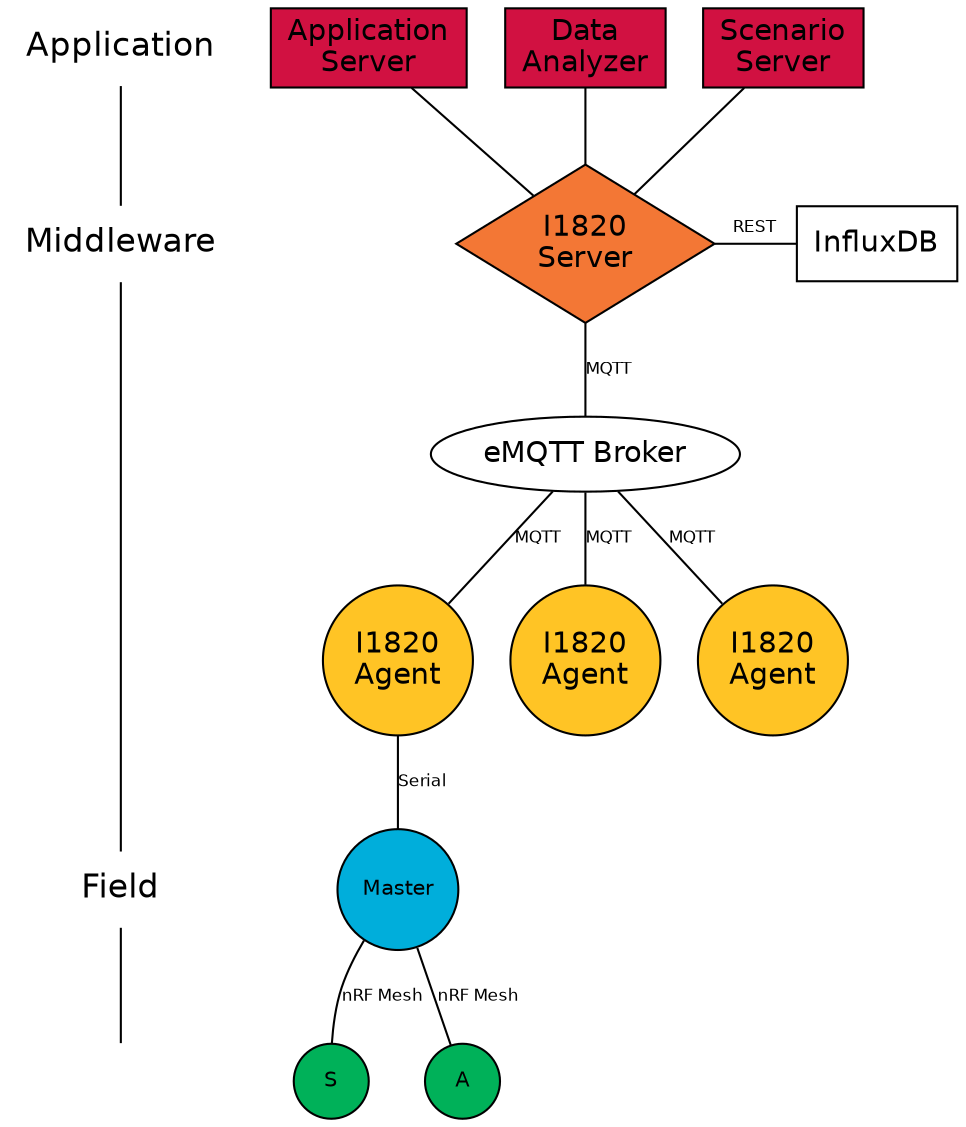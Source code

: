 graph architecture {
	graph [fontname = "helvetica"];
	node [fontname = "helvetica"];
	edge [fontname = "helvetica", fontsize=8];

	{
		node [shape=plaintext, fontsize=16];
		/* the layer-line graph */
		"Application" -- "Middleware" -- "Field" -- "";
	}

	{
		rank=same;
		"Middleware"; i1820; influx;
	}

	{
		rank=same;
		agent1; agent2; agent3;
	}

	{
		rank=same
		"Application"; aps; dan; scs;
	}

	{
		rank=same;
		"Field"; master;
	}

	aps -- i1820;
	dan -- i1820;
	scs -- i1820;
	i1820 -- influx [label="REST"]
	i1820 -- broker [label="MQTT"];
	broker -- agent1 [label="MQTT"];
	broker -- agent2 [label="MQTT"];
	broker -- agent3 [label="MQTT"];
	agent1 -- master [label="Serial"];
	master -- ts [label="nRF Mesh"];
	master -- ta [label="nRF Mesh"];

	aps [shape=box, label="Application\nServer", fillcolor="#d11141", style=filled];
	dan [shape=box, label="Data\nAnalyzer", fillcolor="#d11141", style=filled];
	scs [shape=box, label="Scenario\nServer", fillcolor="#d11141", style=filled];
	i1820 [shape=diamond, label="I1820\nServer", fillcolor="#f37735", style=filled, width=1.2];
	influx [shape=box, label="InfluxDB"];
	broker [shape=ellipse, label="eMQTT Broker"];
	agent1 [shape=circle, label="I1820\nAgent", fillcolor="#ffc425", style=filled, width=1];
	agent2 [shape=circle, label="I1820\nAgent", fillcolor="#ffc425", style=filled, width=1];
	agent3 [shape=circle, label="I1820\nAgent", fillcolor="#ffc425", style=filled, width=1];
	master [shape=circle, label="Master", fillcolor="#00aedb", style=filled, fontsize=10, width=.8, fixedsize=true];
	ts [shape=circle, label="S", fillcolor="#00b159", style=filled, fontsize=10, width=.5, fixedsize=true];
	ta [shape=circle, label="A", fillcolor="#00b159", style=filled, fontsize=10, width=.5, fixedsize=true];
}
